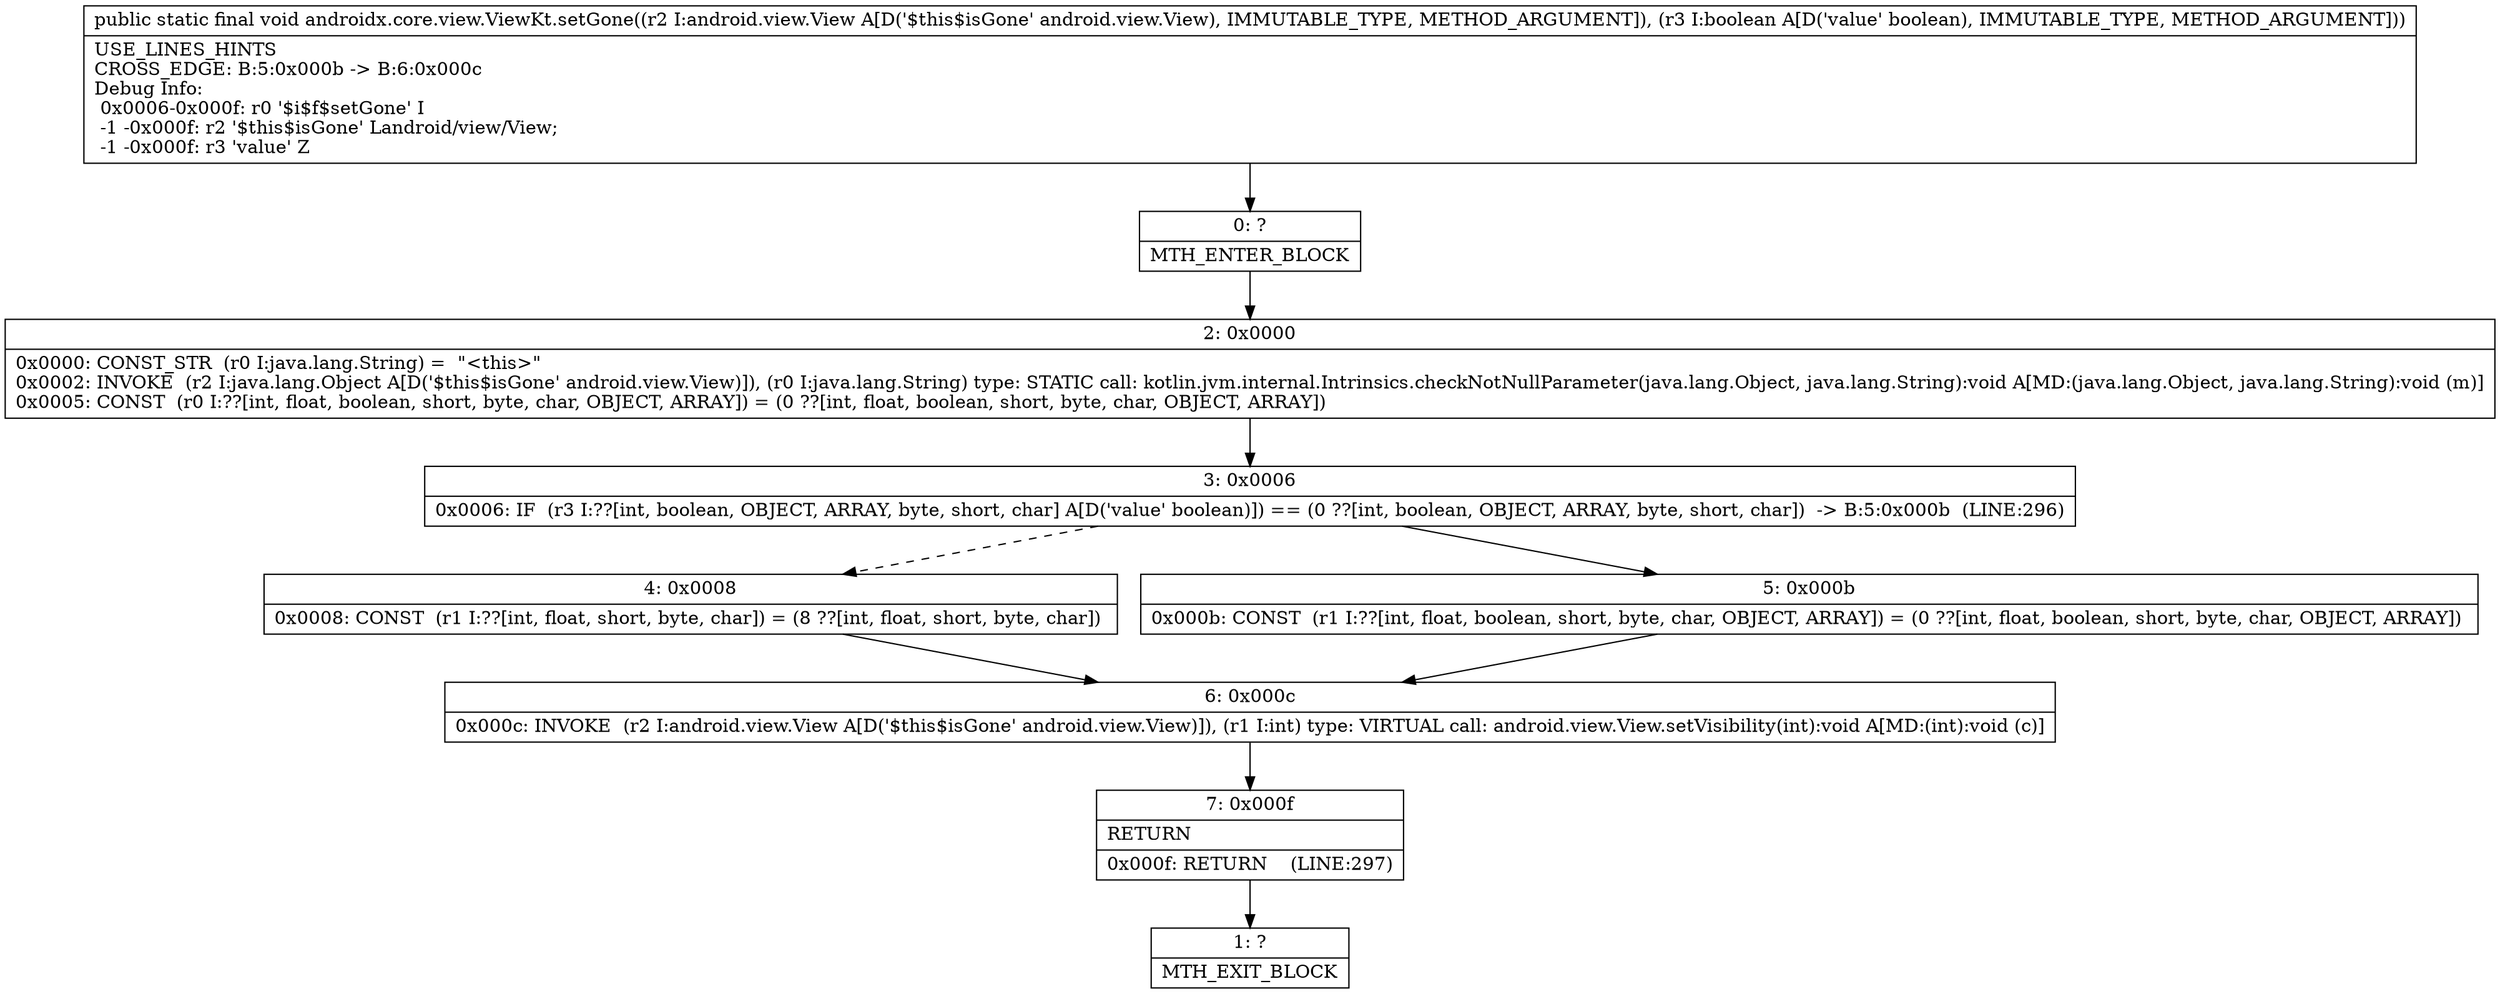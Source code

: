 digraph "CFG forandroidx.core.view.ViewKt.setGone(Landroid\/view\/View;Z)V" {
Node_0 [shape=record,label="{0\:\ ?|MTH_ENTER_BLOCK\l}"];
Node_2 [shape=record,label="{2\:\ 0x0000|0x0000: CONST_STR  (r0 I:java.lang.String) =  \"\<this\>\" \l0x0002: INVOKE  (r2 I:java.lang.Object A[D('$this$isGone' android.view.View)]), (r0 I:java.lang.String) type: STATIC call: kotlin.jvm.internal.Intrinsics.checkNotNullParameter(java.lang.Object, java.lang.String):void A[MD:(java.lang.Object, java.lang.String):void (m)]\l0x0005: CONST  (r0 I:??[int, float, boolean, short, byte, char, OBJECT, ARRAY]) = (0 ??[int, float, boolean, short, byte, char, OBJECT, ARRAY]) \l}"];
Node_3 [shape=record,label="{3\:\ 0x0006|0x0006: IF  (r3 I:??[int, boolean, OBJECT, ARRAY, byte, short, char] A[D('value' boolean)]) == (0 ??[int, boolean, OBJECT, ARRAY, byte, short, char])  \-\> B:5:0x000b  (LINE:296)\l}"];
Node_4 [shape=record,label="{4\:\ 0x0008|0x0008: CONST  (r1 I:??[int, float, short, byte, char]) = (8 ??[int, float, short, byte, char]) \l}"];
Node_6 [shape=record,label="{6\:\ 0x000c|0x000c: INVOKE  (r2 I:android.view.View A[D('$this$isGone' android.view.View)]), (r1 I:int) type: VIRTUAL call: android.view.View.setVisibility(int):void A[MD:(int):void (c)]\l}"];
Node_7 [shape=record,label="{7\:\ 0x000f|RETURN\l|0x000f: RETURN    (LINE:297)\l}"];
Node_1 [shape=record,label="{1\:\ ?|MTH_EXIT_BLOCK\l}"];
Node_5 [shape=record,label="{5\:\ 0x000b|0x000b: CONST  (r1 I:??[int, float, boolean, short, byte, char, OBJECT, ARRAY]) = (0 ??[int, float, boolean, short, byte, char, OBJECT, ARRAY]) \l}"];
MethodNode[shape=record,label="{public static final void androidx.core.view.ViewKt.setGone((r2 I:android.view.View A[D('$this$isGone' android.view.View), IMMUTABLE_TYPE, METHOD_ARGUMENT]), (r3 I:boolean A[D('value' boolean), IMMUTABLE_TYPE, METHOD_ARGUMENT]))  | USE_LINES_HINTS\lCROSS_EDGE: B:5:0x000b \-\> B:6:0x000c\lDebug Info:\l  0x0006\-0x000f: r0 '$i$f$setGone' I\l  \-1 \-0x000f: r2 '$this$isGone' Landroid\/view\/View;\l  \-1 \-0x000f: r3 'value' Z\l}"];
MethodNode -> Node_0;Node_0 -> Node_2;
Node_2 -> Node_3;
Node_3 -> Node_4[style=dashed];
Node_3 -> Node_5;
Node_4 -> Node_6;
Node_6 -> Node_7;
Node_7 -> Node_1;
Node_5 -> Node_6;
}

